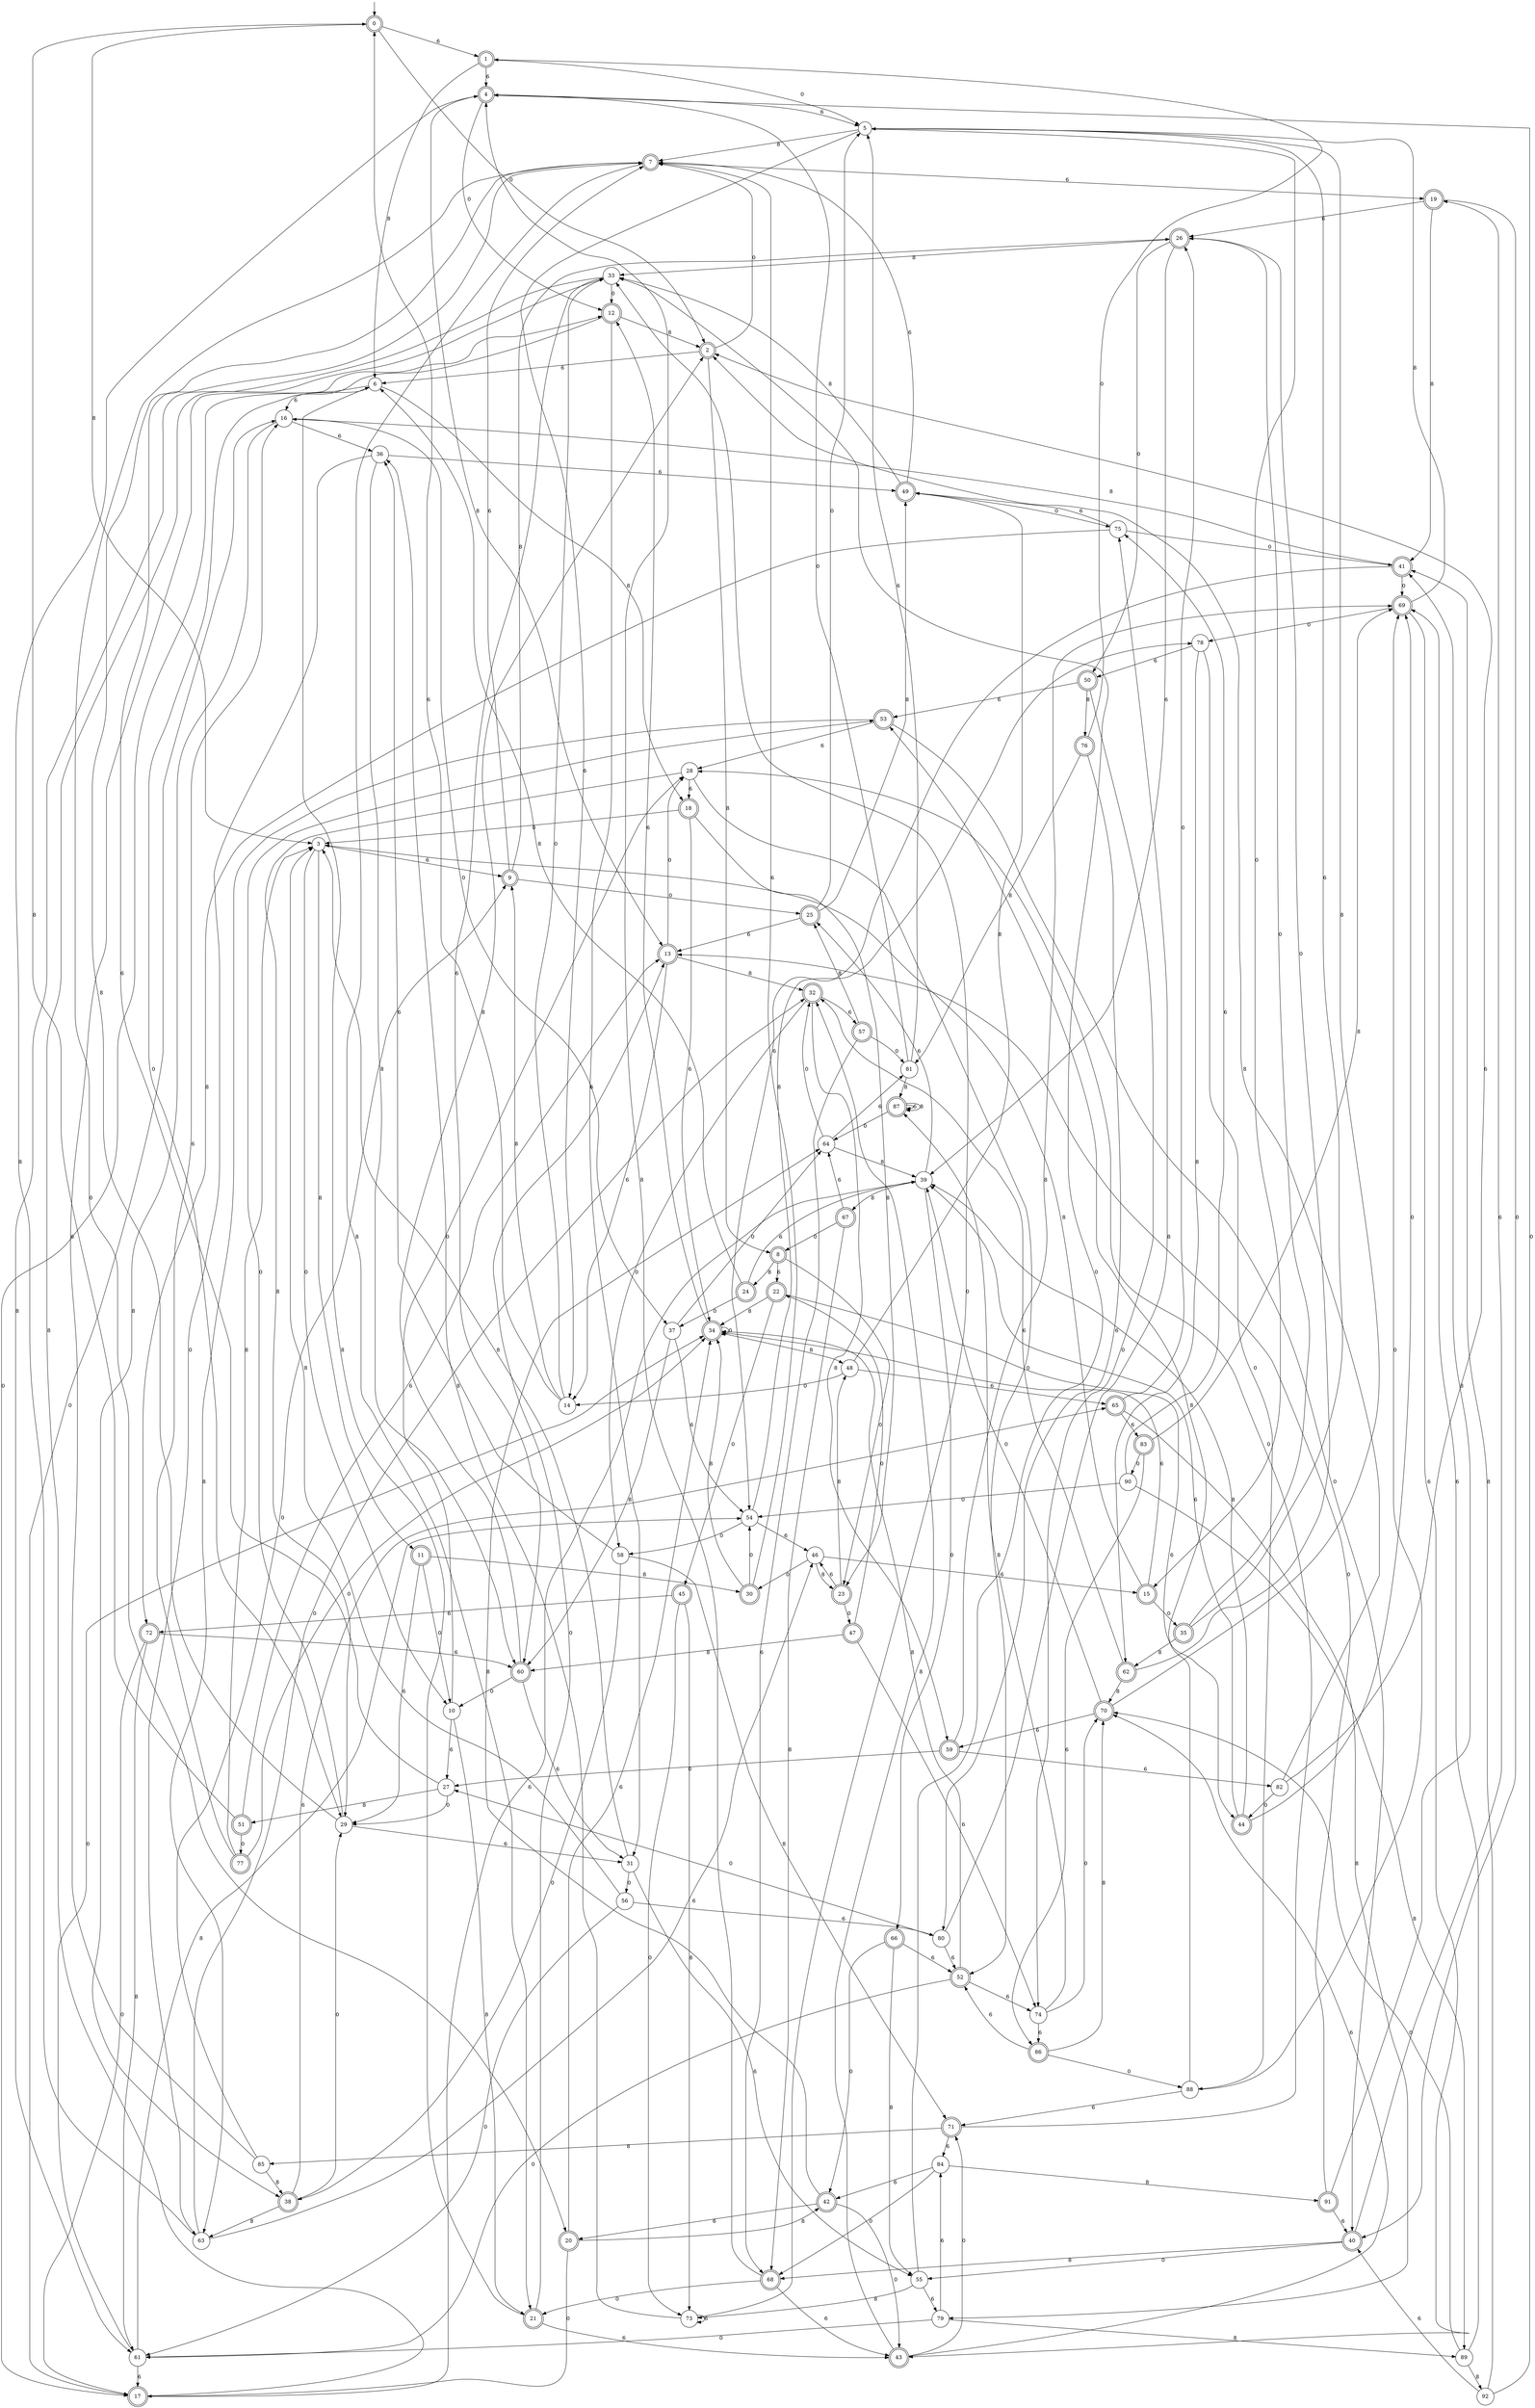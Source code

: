 digraph g {

	s0 [shape="doublecircle" label="0"];
	s1 [shape="doublecircle" label="1"];
	s2 [shape="doublecircle" label="2"];
	s3 [shape="circle" label="3"];
	s4 [shape="doublecircle" label="4"];
	s5 [shape="circle" label="5"];
	s6 [shape="circle" label="6"];
	s7 [shape="doublecircle" label="7"];
	s8 [shape="doublecircle" label="8"];
	s9 [shape="doublecircle" label="9"];
	s10 [shape="circle" label="10"];
	s11 [shape="doublecircle" label="11"];
	s12 [shape="doublecircle" label="12"];
	s13 [shape="doublecircle" label="13"];
	s14 [shape="circle" label="14"];
	s15 [shape="doublecircle" label="15"];
	s16 [shape="circle" label="16"];
	s17 [shape="doublecircle" label="17"];
	s18 [shape="doublecircle" label="18"];
	s19 [shape="doublecircle" label="19"];
	s20 [shape="doublecircle" label="20"];
	s21 [shape="doublecircle" label="21"];
	s22 [shape="doublecircle" label="22"];
	s23 [shape="doublecircle" label="23"];
	s24 [shape="doublecircle" label="24"];
	s25 [shape="doublecircle" label="25"];
	s26 [shape="doublecircle" label="26"];
	s27 [shape="circle" label="27"];
	s28 [shape="circle" label="28"];
	s29 [shape="circle" label="29"];
	s30 [shape="doublecircle" label="30"];
	s31 [shape="circle" label="31"];
	s32 [shape="doublecircle" label="32"];
	s33 [shape="circle" label="33"];
	s34 [shape="doublecircle" label="34"];
	s35 [shape="doublecircle" label="35"];
	s36 [shape="circle" label="36"];
	s37 [shape="circle" label="37"];
	s38 [shape="doublecircle" label="38"];
	s39 [shape="circle" label="39"];
	s40 [shape="doublecircle" label="40"];
	s41 [shape="doublecircle" label="41"];
	s42 [shape="doublecircle" label="42"];
	s43 [shape="doublecircle" label="43"];
	s44 [shape="doublecircle" label="44"];
	s45 [shape="doublecircle" label="45"];
	s46 [shape="circle" label="46"];
	s47 [shape="doublecircle" label="47"];
	s48 [shape="circle" label="48"];
	s49 [shape="doublecircle" label="49"];
	s50 [shape="doublecircle" label="50"];
	s51 [shape="doublecircle" label="51"];
	s52 [shape="doublecircle" label="52"];
	s53 [shape="doublecircle" label="53"];
	s54 [shape="circle" label="54"];
	s55 [shape="circle" label="55"];
	s56 [shape="circle" label="56"];
	s57 [shape="doublecircle" label="57"];
	s58 [shape="circle" label="58"];
	s59 [shape="doublecircle" label="59"];
	s60 [shape="doublecircle" label="60"];
	s61 [shape="circle" label="61"];
	s62 [shape="doublecircle" label="62"];
	s63 [shape="circle" label="63"];
	s64 [shape="circle" label="64"];
	s65 [shape="doublecircle" label="65"];
	s66 [shape="doublecircle" label="66"];
	s67 [shape="doublecircle" label="67"];
	s68 [shape="doublecircle" label="68"];
	s69 [shape="doublecircle" label="69"];
	s70 [shape="doublecircle" label="70"];
	s71 [shape="doublecircle" label="71"];
	s72 [shape="doublecircle" label="72"];
	s73 [shape="circle" label="73"];
	s74 [shape="circle" label="74"];
	s75 [shape="circle" label="75"];
	s76 [shape="doublecircle" label="76"];
	s77 [shape="doublecircle" label="77"];
	s78 [shape="circle" label="78"];
	s79 [shape="circle" label="79"];
	s80 [shape="circle" label="80"];
	s81 [shape="circle" label="81"];
	s82 [shape="circle" label="82"];
	s83 [shape="doublecircle" label="83"];
	s84 [shape="circle" label="84"];
	s85 [shape="circle" label="85"];
	s86 [shape="doublecircle" label="86"];
	s87 [shape="doublecircle" label="87"];
	s88 [shape="circle" label="88"];
	s89 [shape="circle" label="89"];
	s90 [shape="circle" label="90"];
	s91 [shape="doublecircle" label="91"];
	s92 [shape="circle" label="92"];
	s0 -> s1 [label="6"];
	s0 -> s2 [label="0"];
	s0 -> s3 [label="8"];
	s1 -> s4 [label="6"];
	s1 -> s5 [label="0"];
	s1 -> s6 [label="8"];
	s2 -> s6 [label="6"];
	s2 -> s7 [label="0"];
	s2 -> s8 [label="8"];
	s3 -> s9 [label="6"];
	s3 -> s10 [label="0"];
	s3 -> s11 [label="8"];
	s4 -> s5 [label="6"];
	s4 -> s12 [label="0"];
	s4 -> s13 [label="8"];
	s5 -> s14 [label="6"];
	s5 -> s15 [label="0"];
	s5 -> s7 [label="8"];
	s6 -> s16 [label="6"];
	s6 -> s17 [label="0"];
	s6 -> s18 [label="8"];
	s7 -> s19 [label="6"];
	s7 -> s20 [label="0"];
	s7 -> s21 [label="8"];
	s8 -> s22 [label="6"];
	s8 -> s23 [label="0"];
	s8 -> s24 [label="8"];
	s9 -> s7 [label="6"];
	s9 -> s25 [label="0"];
	s9 -> s26 [label="8"];
	s10 -> s27 [label="6"];
	s10 -> s28 [label="0"];
	s10 -> s21 [label="8"];
	s11 -> s29 [label="6"];
	s11 -> s10 [label="0"];
	s11 -> s30 [label="8"];
	s12 -> s31 [label="6"];
	s12 -> s29 [label="0"];
	s12 -> s2 [label="8"];
	s13 -> s14 [label="6"];
	s13 -> s28 [label="0"];
	s13 -> s32 [label="8"];
	s14 -> s0 [label="6"];
	s14 -> s33 [label="0"];
	s14 -> s9 [label="8"];
	s15 -> s34 [label="6"];
	s15 -> s35 [label="0"];
	s15 -> s3 [label="8"];
	s16 -> s36 [label="6"];
	s16 -> s37 [label="0"];
	s16 -> s38 [label="8"];
	s17 -> s39 [label="6"];
	s17 -> s16 [label="0"];
	s17 -> s33 [label="8"];
	s18 -> s34 [label="6"];
	s18 -> s3 [label="0"];
	s18 -> s23 [label="8"];
	s19 -> s26 [label="6"];
	s19 -> s40 [label="0"];
	s19 -> s41 [label="8"];
	s20 -> s34 [label="6"];
	s20 -> s17 [label="0"];
	s20 -> s42 [label="8"];
	s21 -> s43 [label="6"];
	s21 -> s13 [label="0"];
	s21 -> s6 [label="8"];
	s22 -> s44 [label="6"];
	s22 -> s45 [label="0"];
	s22 -> s34 [label="8"];
	s23 -> s46 [label="6"];
	s23 -> s47 [label="0"];
	s23 -> s48 [label="8"];
	s24 -> s39 [label="6"];
	s24 -> s37 [label="0"];
	s24 -> s6 [label="8"];
	s25 -> s13 [label="6"];
	s25 -> s5 [label="0"];
	s25 -> s49 [label="8"];
	s26 -> s39 [label="6"];
	s26 -> s50 [label="0"];
	s26 -> s33 [label="8"];
	s27 -> s7 [label="6"];
	s27 -> s29 [label="0"];
	s27 -> s51 [label="8"];
	s28 -> s18 [label="6"];
	s28 -> s52 [label="0"];
	s28 -> s29 [label="8"];
	s29 -> s31 [label="6"];
	s29 -> s53 [label="0"];
	s29 -> s7 [label="8"];
	s30 -> s7 [label="6"];
	s30 -> s54 [label="0"];
	s30 -> s34 [label="8"];
	s31 -> s55 [label="6"];
	s31 -> s56 [label="0"];
	s31 -> s3 [label="8"];
	s32 -> s57 [label="6"];
	s32 -> s58 [label="0"];
	s32 -> s59 [label="8"];
	s33 -> s60 [label="6"];
	s33 -> s12 [label="0"];
	s33 -> s61 [label="8"];
	s34 -> s12 [label="6"];
	s34 -> s34 [label="0"];
	s34 -> s48 [label="8"];
	s35 -> s5 [label="6"];
	s35 -> s26 [label="0"];
	s35 -> s62 [label="8"];
	s36 -> s49 [label="6"];
	s36 -> s63 [label="0"];
	s36 -> s60 [label="8"];
	s37 -> s54 [label="6"];
	s37 -> s64 [label="0"];
	s37 -> s60 [label="8"];
	s38 -> s65 [label="6"];
	s38 -> s29 [label="0"];
	s38 -> s63 [label="8"];
	s39 -> s25 [label="6"];
	s39 -> s66 [label="0"];
	s39 -> s67 [label="8"];
	s40 -> s19 [label="6"];
	s40 -> s55 [label="0"];
	s40 -> s68 [label="8"];
	s41 -> s54 [label="6"];
	s41 -> s69 [label="0"];
	s41 -> s16 [label="8"];
	s42 -> s20 [label="6"];
	s42 -> s43 [label="0"];
	s42 -> s64 [label="8"];
	s43 -> s70 [label="6"];
	s43 -> s71 [label="0"];
	s43 -> s32 [label="8"];
	s44 -> s39 [label="6"];
	s44 -> s69 [label="0"];
	s44 -> s39 [label="8"];
	s45 -> s72 [label="6"];
	s45 -> s73 [label="0"];
	s45 -> s73 [label="8"];
	s46 -> s15 [label="6"];
	s46 -> s30 [label="0"];
	s46 -> s23 [label="8"];
	s47 -> s74 [label="6"];
	s47 -> s22 [label="0"];
	s47 -> s60 [label="8"];
	s48 -> s65 [label="6"];
	s48 -> s14 [label="0"];
	s48 -> s49 [label="8"];
	s49 -> s7 [label="6"];
	s49 -> s75 [label="0"];
	s49 -> s33 [label="8"];
	s50 -> s53 [label="6"];
	s50 -> s74 [label="0"];
	s50 -> s76 [label="8"];
	s51 -> s13 [label="6"];
	s51 -> s77 [label="0"];
	s51 -> s0 [label="8"];
	s52 -> s74 [label="6"];
	s52 -> s61 [label="0"];
	s52 -> s34 [label="8"];
	s53 -> s28 [label="6"];
	s53 -> s40 [label="0"];
	s53 -> s63 [label="8"];
	s54 -> s46 [label="6"];
	s54 -> s58 [label="0"];
	s54 -> s78 [label="8"];
	s55 -> s79 [label="6"];
	s55 -> s33 [label="0"];
	s55 -> s73 [label="8"];
	s56 -> s80 [label="6"];
	s56 -> s61 [label="0"];
	s56 -> s3 [label="8"];
	s57 -> s68 [label="6"];
	s57 -> s81 [label="0"];
	s57 -> s25 [label="8"];
	s58 -> s36 [label="6"];
	s58 -> s38 [label="0"];
	s58 -> s71 [label="8"];
	s59 -> s82 [label="6"];
	s59 -> s27 [label="0"];
	s59 -> s69 [label="8"];
	s60 -> s31 [label="6"];
	s60 -> s10 [label="0"];
	s60 -> s2 [label="8"];
	s61 -> s17 [label="6"];
	s61 -> s34 [label="0"];
	s61 -> s54 [label="8"];
	s62 -> s32 [label="6"];
	s62 -> s26 [label="0"];
	s62 -> s70 [label="8"];
	s63 -> s46 [label="6"];
	s63 -> s32 [label="0"];
	s63 -> s4 [label="8"];
	s64 -> s81 [label="6"];
	s64 -> s32 [label="0"];
	s64 -> s39 [label="8"];
	s65 -> s83 [label="6"];
	s65 -> s26 [label="0"];
	s65 -> s79 [label="8"];
	s66 -> s52 [label="6"];
	s66 -> s42 [label="0"];
	s66 -> s55 [label="8"];
	s67 -> s64 [label="6"];
	s67 -> s8 [label="0"];
	s67 -> s68 [label="8"];
	s68 -> s43 [label="6"];
	s68 -> s21 [label="0"];
	s68 -> s4 [label="8"];
	s69 -> s43 [label="6"];
	s69 -> s78 [label="0"];
	s69 -> s5 [label="8"];
	s70 -> s59 [label="6"];
	s70 -> s39 [label="0"];
	s70 -> s5 [label="8"];
	s71 -> s84 [label="6"];
	s71 -> s28 [label="0"];
	s71 -> s85 [label="8"];
	s72 -> s60 [label="6"];
	s72 -> s17 [label="0"];
	s72 -> s61 [label="8"];
	s73 -> s73 [label="6"];
	s73 -> s33 [label="0"];
	s73 -> s36 [label="8"];
	s74 -> s86 [label="6"];
	s74 -> s70 [label="0"];
	s74 -> s87 [label="8"];
	s75 -> s49 [label="6"];
	s75 -> s41 [label="0"];
	s75 -> s72 [label="8"];
	s76 -> s80 [label="6"];
	s76 -> s1 [label="0"];
	s76 -> s81 [label="8"];
	s77 -> s16 [label="6"];
	s77 -> s34 [label="0"];
	s77 -> s3 [label="8"];
	s78 -> s50 [label="6"];
	s78 -> s88 [label="0"];
	s78 -> s62 [label="8"];
	s79 -> s84 [label="6"];
	s79 -> s61 [label="0"];
	s79 -> s89 [label="8"];
	s80 -> s52 [label="6"];
	s80 -> s27 [label="0"];
	s80 -> s75 [label="8"];
	s81 -> s5 [label="6"];
	s81 -> s4 [label="0"];
	s81 -> s87 [label="8"];
	s82 -> s2 [label="6"];
	s82 -> s44 [label="0"];
	s82 -> s2 [label="8"];
	s83 -> s86 [label="6"];
	s83 -> s90 [label="0"];
	s83 -> s69 [label="8"];
	s84 -> s42 [label="6"];
	s84 -> s68 [label="0"];
	s84 -> s91 [label="8"];
	s85 -> s12 [label="6"];
	s85 -> s9 [label="0"];
	s85 -> s38 [label="8"];
	s86 -> s52 [label="6"];
	s86 -> s88 [label="0"];
	s86 -> s70 [label="8"];
	s87 -> s87 [label="6"];
	s87 -> s64 [label="0"];
	s87 -> s87 [label="8"];
	s88 -> s71 [label="6"];
	s88 -> s69 [label="0"];
	s88 -> s53 [label="8"];
	s89 -> s69 [label="6"];
	s89 -> s70 [label="0"];
	s89 -> s92 [label="8"];
	s90 -> s75 [label="6"];
	s90 -> s54 [label="0"];
	s90 -> s89 [label="8"];
	s91 -> s40 [label="6"];
	s91 -> s13 [label="0"];
	s91 -> s41 [label="8"];
	s92 -> s40 [label="6"];
	s92 -> s4 [label="0"];
	s92 -> s41 [label="8"];

__start0 [label="" shape="none" width="0" height="0"];
__start0 -> s0;

}
